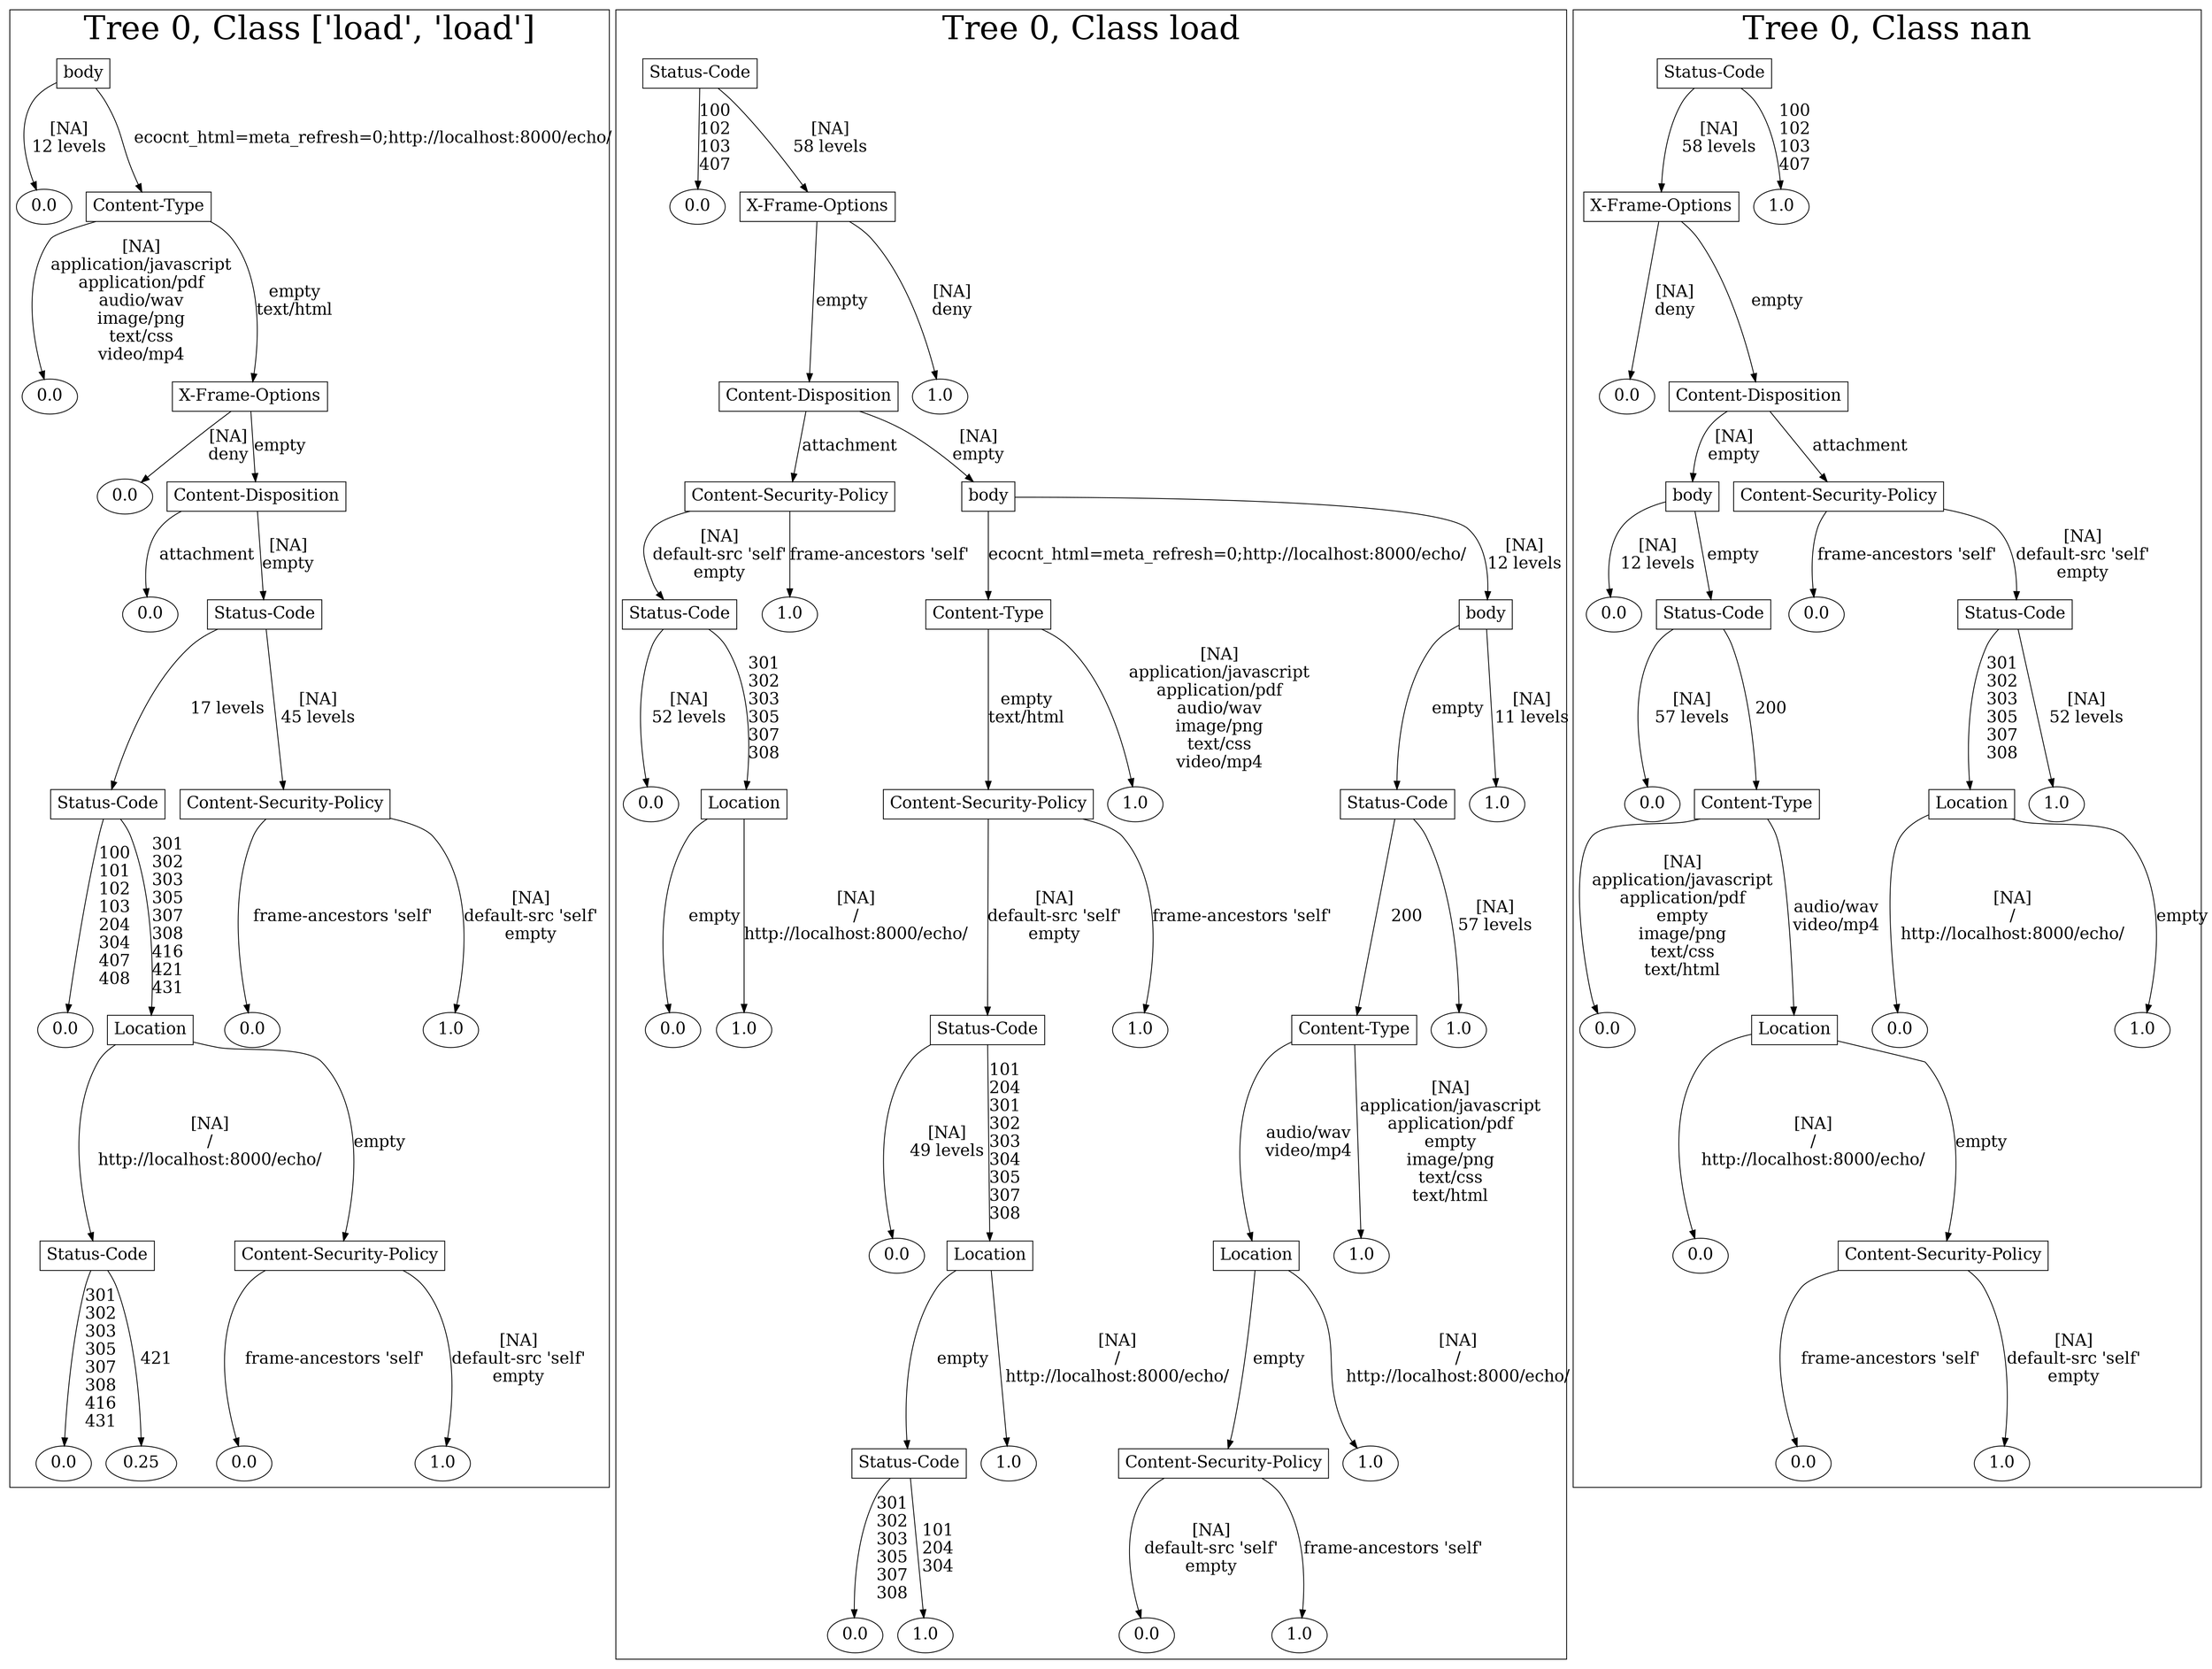 /*
Generated by:
    http://https://github.com/h2oai/h2o-3/tree/master/h2o-genmodel/src/main/java/hex/genmodel/tools/PrintMojo.java
*/

/*
On a mac:

$ brew install graphviz
$ dot -Tpng file.gv -o file.png
$ open file.png
*/

digraph G {

subgraph cluster_0 {
/* Nodes */

/* Level 0 */
{
"SG_0_Node_0" [shape=box, fontsize=20, label="body"]
}

/* Level 1 */
{
"SG_0_Node_11" [fontsize=20, label="0.0"]
"SG_0_Node_1" [shape=box, fontsize=20, label="Content-Type"]
}

/* Level 2 */
{
"SG_0_Node_12" [fontsize=20, label="0.0"]
"SG_0_Node_2" [shape=box, fontsize=20, label="X-Frame-Options"]
}

/* Level 3 */
{
"SG_0_Node_13" [fontsize=20, label="0.0"]
"SG_0_Node_3" [shape=box, fontsize=20, label="Content-Disposition"]
}

/* Level 4 */
{
"SG_0_Node_14" [fontsize=20, label="0.0"]
"SG_0_Node_4" [shape=box, fontsize=20, label="Status-Code"]
}

/* Level 5 */
{
"SG_0_Node_5" [shape=box, fontsize=20, label="Status-Code"]
"SG_0_Node_6" [shape=box, fontsize=20, label="Content-Security-Policy"]
}

/* Level 6 */
{
"SG_0_Node_15" [fontsize=20, label="0.0"]
"SG_0_Node_7" [shape=box, fontsize=20, label="Location"]
"SG_0_Node_16" [fontsize=20, label="0.0"]
"SG_0_Node_17" [fontsize=20, label="1.0"]
}

/* Level 7 */
{
"SG_0_Node_8" [shape=box, fontsize=20, label="Status-Code"]
"SG_0_Node_9" [shape=box, fontsize=20, label="Content-Security-Policy"]
}

/* Level 8 */
{
"SG_0_Node_18" [fontsize=20, label="0.0"]
"SG_0_Node_19" [fontsize=20, label="0.25"]
"SG_0_Node_20" [fontsize=20, label="0.0"]
"SG_0_Node_21" [fontsize=20, label="1.0"]
}

/* Edges */
"SG_0_Node_0" -> "SG_0_Node_11" [fontsize=20, label="[NA]
12 levels
"]
"SG_0_Node_0" -> "SG_0_Node_1" [fontsize=20, label="ecocnt_html=meta_refresh=0;http://localhost:8000/echo/
"]
"SG_0_Node_1" -> "SG_0_Node_12" [fontsize=20, label="[NA]
application/javascript
application/pdf
audio/wav
image/png
text/css
video/mp4
"]
"SG_0_Node_1" -> "SG_0_Node_2" [fontsize=20, label="empty
text/html
"]
"SG_0_Node_2" -> "SG_0_Node_13" [fontsize=20, label="[NA]
deny
"]
"SG_0_Node_2" -> "SG_0_Node_3" [fontsize=20, label="empty
"]
"SG_0_Node_3" -> "SG_0_Node_14" [fontsize=20, label="attachment
"]
"SG_0_Node_3" -> "SG_0_Node_4" [fontsize=20, label="[NA]
empty
"]
"SG_0_Node_4" -> "SG_0_Node_5" [fontsize=20, label="17 levels
"]
"SG_0_Node_4" -> "SG_0_Node_6" [fontsize=20, label="[NA]
45 levels
"]
"SG_0_Node_6" -> "SG_0_Node_16" [fontsize=20, label="frame-ancestors 'self'
"]
"SG_0_Node_6" -> "SG_0_Node_17" [fontsize=20, label="[NA]
default-src 'self'
empty
"]
"SG_0_Node_5" -> "SG_0_Node_15" [fontsize=20, label="100
101
102
103
204
304
407
408
"]
"SG_0_Node_5" -> "SG_0_Node_7" [fontsize=20, label="301
302
303
305
307
308
416
421
431
"]
"SG_0_Node_7" -> "SG_0_Node_8" [fontsize=20, label="[NA]
/
http://localhost:8000/echo/
"]
"SG_0_Node_7" -> "SG_0_Node_9" [fontsize=20, label="empty
"]
"SG_0_Node_9" -> "SG_0_Node_20" [fontsize=20, label="frame-ancestors 'self'
"]
"SG_0_Node_9" -> "SG_0_Node_21" [fontsize=20, label="[NA]
default-src 'self'
empty
"]
"SG_0_Node_8" -> "SG_0_Node_18" [fontsize=20, label="301
302
303
305
307
308
416
431
"]
"SG_0_Node_8" -> "SG_0_Node_19" [fontsize=20, label="421
"]

fontsize=40
label="Tree 0, Class ['load', 'load']"
}

subgraph cluster_1 {
/* Nodes */

/* Level 0 */
{
"SG_1_Node_0" [shape=box, fontsize=20, label="Status-Code"]
}

/* Level 1 */
{
"SG_1_Node_17" [fontsize=20, label="0.0"]
"SG_1_Node_1" [shape=box, fontsize=20, label="X-Frame-Options"]
}

/* Level 2 */
{
"SG_1_Node_2" [shape=box, fontsize=20, label="Content-Disposition"]
"SG_1_Node_18" [fontsize=20, label="1.0"]
}

/* Level 3 */
{
"SG_1_Node_3" [shape=box, fontsize=20, label="Content-Security-Policy"]
"SG_1_Node_4" [shape=box, fontsize=20, label="body"]
}

/* Level 4 */
{
"SG_1_Node_5" [shape=box, fontsize=20, label="Status-Code"]
"SG_1_Node_19" [fontsize=20, label="1.0"]
"SG_1_Node_6" [shape=box, fontsize=20, label="Content-Type"]
"SG_1_Node_7" [shape=box, fontsize=20, label="body"]
}

/* Level 5 */
{
"SG_1_Node_20" [fontsize=20, label="0.0"]
"SG_1_Node_8" [shape=box, fontsize=20, label="Location"]
"SG_1_Node_9" [shape=box, fontsize=20, label="Content-Security-Policy"]
"SG_1_Node_21" [fontsize=20, label="1.0"]
"SG_1_Node_10" [shape=box, fontsize=20, label="Status-Code"]
"SG_1_Node_22" [fontsize=20, label="1.0"]
}

/* Level 6 */
{
"SG_1_Node_23" [fontsize=20, label="0.0"]
"SG_1_Node_24" [fontsize=20, label="1.0"]
"SG_1_Node_11" [shape=box, fontsize=20, label="Status-Code"]
"SG_1_Node_25" [fontsize=20, label="1.0"]
"SG_1_Node_12" [shape=box, fontsize=20, label="Content-Type"]
"SG_1_Node_26" [fontsize=20, label="1.0"]
}

/* Level 7 */
{
"SG_1_Node_27" [fontsize=20, label="0.0"]
"SG_1_Node_13" [shape=box, fontsize=20, label="Location"]
"SG_1_Node_14" [shape=box, fontsize=20, label="Location"]
"SG_1_Node_28" [fontsize=20, label="1.0"]
}

/* Level 8 */
{
"SG_1_Node_15" [shape=box, fontsize=20, label="Status-Code"]
"SG_1_Node_29" [fontsize=20, label="1.0"]
"SG_1_Node_16" [shape=box, fontsize=20, label="Content-Security-Policy"]
"SG_1_Node_30" [fontsize=20, label="1.0"]
}

/* Level 9 */
{
"SG_1_Node_31" [fontsize=20, label="0.0"]
"SG_1_Node_32" [fontsize=20, label="1.0"]
"SG_1_Node_33" [fontsize=20, label="0.0"]
"SG_1_Node_34" [fontsize=20, label="1.0"]
}

/* Edges */
"SG_1_Node_0" -> "SG_1_Node_17" [fontsize=20, label="100
102
103
407
"]
"SG_1_Node_0" -> "SG_1_Node_1" [fontsize=20, label="[NA]
58 levels
"]
"SG_1_Node_1" -> "SG_1_Node_2" [fontsize=20, label="empty
"]
"SG_1_Node_1" -> "SG_1_Node_18" [fontsize=20, label="[NA]
deny
"]
"SG_1_Node_2" -> "SG_1_Node_3" [fontsize=20, label="attachment
"]
"SG_1_Node_2" -> "SG_1_Node_4" [fontsize=20, label="[NA]
empty
"]
"SG_1_Node_4" -> "SG_1_Node_6" [fontsize=20, label="ecocnt_html=meta_refresh=0;http://localhost:8000/echo/
"]
"SG_1_Node_4" -> "SG_1_Node_7" [fontsize=20, label="[NA]
12 levels
"]
"SG_1_Node_7" -> "SG_1_Node_10" [fontsize=20, label="empty
"]
"SG_1_Node_7" -> "SG_1_Node_22" [fontsize=20, label="[NA]
11 levels
"]
"SG_1_Node_10" -> "SG_1_Node_12" [fontsize=20, label="200
"]
"SG_1_Node_10" -> "SG_1_Node_26" [fontsize=20, label="[NA]
57 levels
"]
"SG_1_Node_12" -> "SG_1_Node_14" [fontsize=20, label="audio/wav
video/mp4
"]
"SG_1_Node_12" -> "SG_1_Node_28" [fontsize=20, label="[NA]
application/javascript
application/pdf
empty
image/png
text/css
text/html
"]
"SG_1_Node_14" -> "SG_1_Node_16" [fontsize=20, label="empty
"]
"SG_1_Node_14" -> "SG_1_Node_30" [fontsize=20, label="[NA]
/
http://localhost:8000/echo/
"]
"SG_1_Node_16" -> "SG_1_Node_33" [fontsize=20, label="[NA]
default-src 'self'
empty
"]
"SG_1_Node_16" -> "SG_1_Node_34" [fontsize=20, label="frame-ancestors 'self'
"]
"SG_1_Node_6" -> "SG_1_Node_9" [fontsize=20, label="empty
text/html
"]
"SG_1_Node_6" -> "SG_1_Node_21" [fontsize=20, label="[NA]
application/javascript
application/pdf
audio/wav
image/png
text/css
video/mp4
"]
"SG_1_Node_9" -> "SG_1_Node_11" [fontsize=20, label="[NA]
default-src 'self'
empty
"]
"SG_1_Node_9" -> "SG_1_Node_25" [fontsize=20, label="frame-ancestors 'self'
"]
"SG_1_Node_11" -> "SG_1_Node_27" [fontsize=20, label="[NA]
49 levels
"]
"SG_1_Node_11" -> "SG_1_Node_13" [fontsize=20, label="101
204
301
302
303
304
305
307
308
"]
"SG_1_Node_13" -> "SG_1_Node_15" [fontsize=20, label="empty
"]
"SG_1_Node_13" -> "SG_1_Node_29" [fontsize=20, label="[NA]
/
http://localhost:8000/echo/
"]
"SG_1_Node_15" -> "SG_1_Node_31" [fontsize=20, label="301
302
303
305
307
308
"]
"SG_1_Node_15" -> "SG_1_Node_32" [fontsize=20, label="101
204
304
"]
"SG_1_Node_3" -> "SG_1_Node_5" [fontsize=20, label="[NA]
default-src 'self'
empty
"]
"SG_1_Node_3" -> "SG_1_Node_19" [fontsize=20, label="frame-ancestors 'self'
"]
"SG_1_Node_5" -> "SG_1_Node_20" [fontsize=20, label="[NA]
52 levels
"]
"SG_1_Node_5" -> "SG_1_Node_8" [fontsize=20, label="301
302
303
305
307
308
"]
"SG_1_Node_8" -> "SG_1_Node_23" [fontsize=20, label="empty
"]
"SG_1_Node_8" -> "SG_1_Node_24" [fontsize=20, label="[NA]
/
http://localhost:8000/echo/
"]

fontsize=40
label="Tree 0, Class load"
}

subgraph cluster_2 {
/* Nodes */

/* Level 0 */
{
"SG_2_Node_0" [shape=box, fontsize=20, label="Status-Code"]
}

/* Level 1 */
{
"SG_2_Node_1" [shape=box, fontsize=20, label="X-Frame-Options"]
"SG_2_Node_11" [fontsize=20, label="1.0"]
}

/* Level 2 */
{
"SG_2_Node_12" [fontsize=20, label="0.0"]
"SG_2_Node_2" [shape=box, fontsize=20, label="Content-Disposition"]
}

/* Level 3 */
{
"SG_2_Node_3" [shape=box, fontsize=20, label="body"]
"SG_2_Node_4" [shape=box, fontsize=20, label="Content-Security-Policy"]
}

/* Level 4 */
{
"SG_2_Node_13" [fontsize=20, label="0.0"]
"SG_2_Node_5" [shape=box, fontsize=20, label="Status-Code"]
"SG_2_Node_14" [fontsize=20, label="0.0"]
"SG_2_Node_6" [shape=box, fontsize=20, label="Status-Code"]
}

/* Level 5 */
{
"SG_2_Node_15" [fontsize=20, label="0.0"]
"SG_2_Node_7" [shape=box, fontsize=20, label="Content-Type"]
"SG_2_Node_8" [shape=box, fontsize=20, label="Location"]
"SG_2_Node_16" [fontsize=20, label="1.0"]
}

/* Level 6 */
{
"SG_2_Node_17" [fontsize=20, label="0.0"]
"SG_2_Node_9" [shape=box, fontsize=20, label="Location"]
"SG_2_Node_18" [fontsize=20, label="0.0"]
"SG_2_Node_19" [fontsize=20, label="1.0"]
}

/* Level 7 */
{
"SG_2_Node_20" [fontsize=20, label="0.0"]
"SG_2_Node_10" [shape=box, fontsize=20, label="Content-Security-Policy"]
}

/* Level 8 */
{
"SG_2_Node_21" [fontsize=20, label="0.0"]
"SG_2_Node_22" [fontsize=20, label="1.0"]
}

/* Edges */
"SG_2_Node_0" -> "SG_2_Node_1" [fontsize=20, label="[NA]
58 levels
"]
"SG_2_Node_0" -> "SG_2_Node_11" [fontsize=20, label="100
102
103
407
"]
"SG_2_Node_1" -> "SG_2_Node_12" [fontsize=20, label="[NA]
deny
"]
"SG_2_Node_1" -> "SG_2_Node_2" [fontsize=20, label="empty
"]
"SG_2_Node_2" -> "SG_2_Node_3" [fontsize=20, label="[NA]
empty
"]
"SG_2_Node_2" -> "SG_2_Node_4" [fontsize=20, label="attachment
"]
"SG_2_Node_4" -> "SG_2_Node_14" [fontsize=20, label="frame-ancestors 'self'
"]
"SG_2_Node_4" -> "SG_2_Node_6" [fontsize=20, label="[NA]
default-src 'self'
empty
"]
"SG_2_Node_6" -> "SG_2_Node_8" [fontsize=20, label="301
302
303
305
307
308
"]
"SG_2_Node_6" -> "SG_2_Node_16" [fontsize=20, label="[NA]
52 levels
"]
"SG_2_Node_8" -> "SG_2_Node_18" [fontsize=20, label="[NA]
/
http://localhost:8000/echo/
"]
"SG_2_Node_8" -> "SG_2_Node_19" [fontsize=20, label="empty
"]
"SG_2_Node_3" -> "SG_2_Node_13" [fontsize=20, label="[NA]
12 levels
"]
"SG_2_Node_3" -> "SG_2_Node_5" [fontsize=20, label="empty
"]
"SG_2_Node_5" -> "SG_2_Node_15" [fontsize=20, label="[NA]
57 levels
"]
"SG_2_Node_5" -> "SG_2_Node_7" [fontsize=20, label="200
"]
"SG_2_Node_7" -> "SG_2_Node_17" [fontsize=20, label="[NA]
application/javascript
application/pdf
empty
image/png
text/css
text/html
"]
"SG_2_Node_7" -> "SG_2_Node_9" [fontsize=20, label="audio/wav
video/mp4
"]
"SG_2_Node_9" -> "SG_2_Node_20" [fontsize=20, label="[NA]
/
http://localhost:8000/echo/
"]
"SG_2_Node_9" -> "SG_2_Node_10" [fontsize=20, label="empty
"]
"SG_2_Node_10" -> "SG_2_Node_21" [fontsize=20, label="frame-ancestors 'self'
"]
"SG_2_Node_10" -> "SG_2_Node_22" [fontsize=20, label="[NA]
default-src 'self'
empty
"]

fontsize=40
label="Tree 0, Class nan"
}

}

